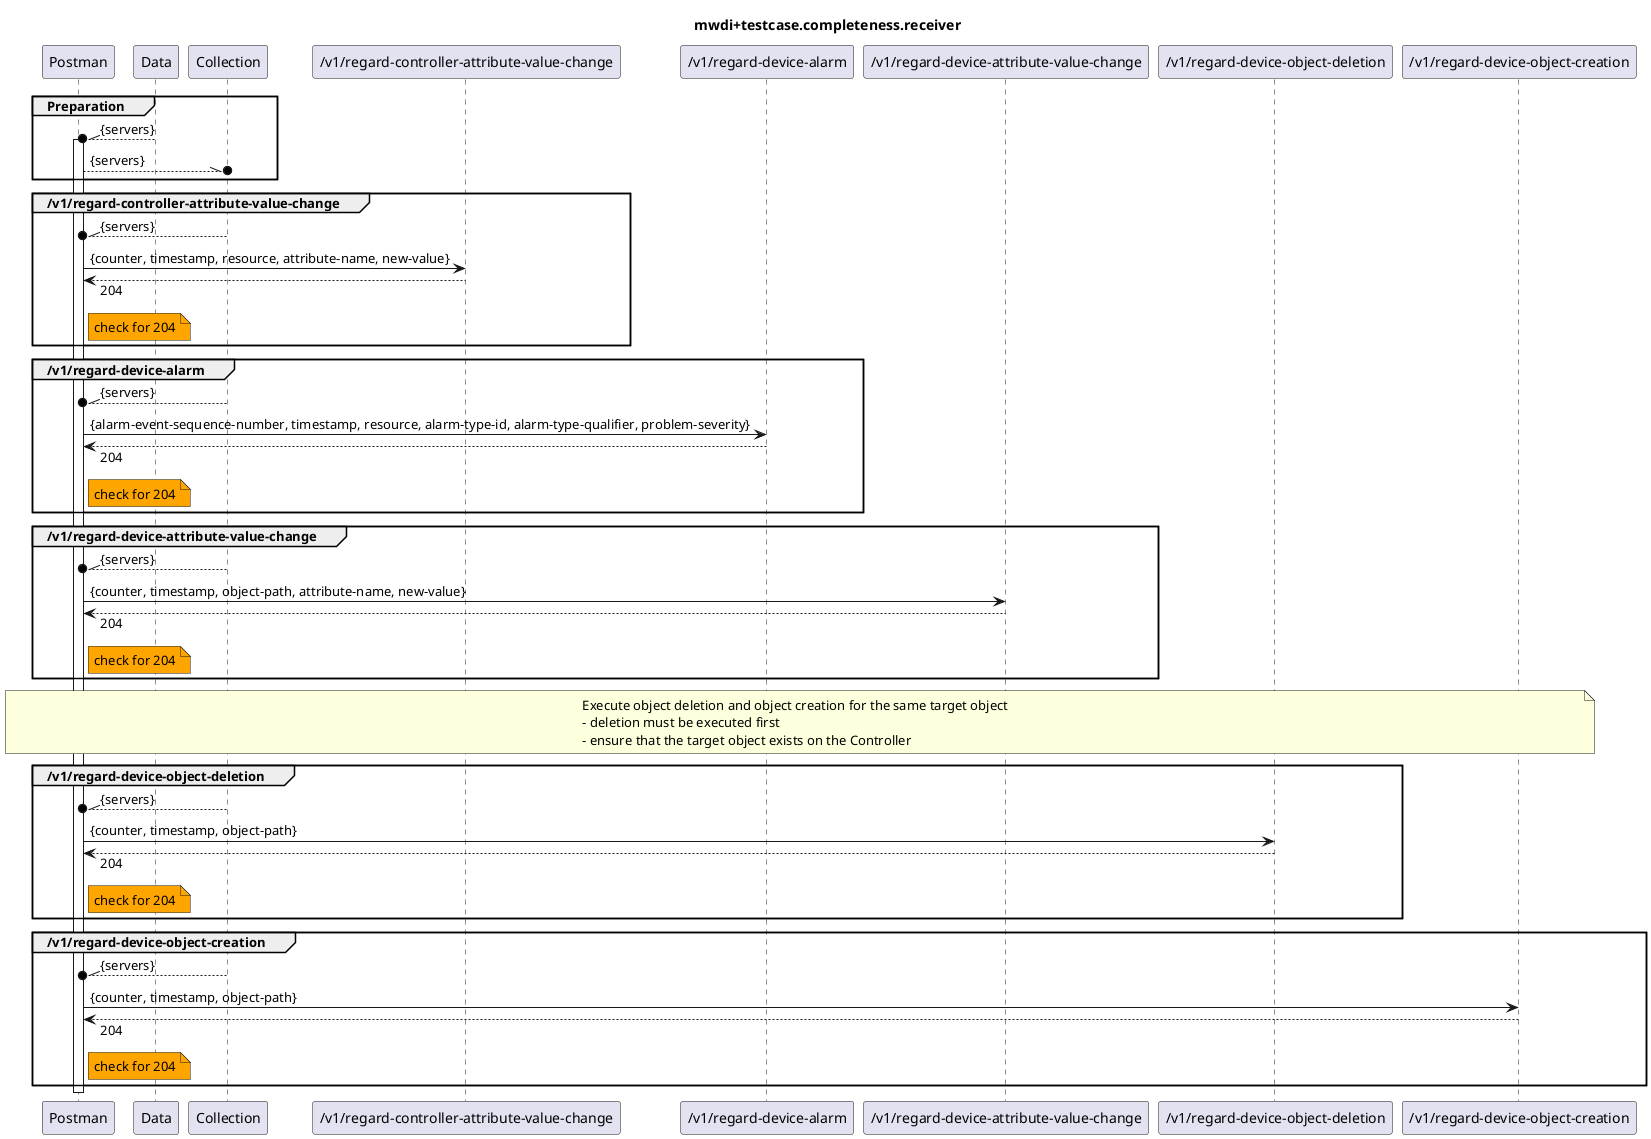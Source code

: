 @startuml mwdi+diagram.completeness.receiver
skinparam responseMessageBelowArrow true

title
mwdi+testcase.completeness.receiver
end title

participant "Postman" as Postman
participant "Data" as Data
participant "Collection" as Collection

participant "/v1/regard-controller-attribute-value-change" as RCAVC
participant "/v1/regard-device-alarm" as RDA
participant "/v1/regard-device-attribute-value-change" as RDAVC
participant "/v1/regard-device-object-deletion" as RDOD
participant "/v1/regard-device-object-creation" as RDOC

group Preparation
  Data --\\o Postman : {servers}
  activate Postman
  Postman --\\o Collection : {servers}
end

group /v1/regard-controller-attribute-value-change
  Collection --\\o Postman : {servers}
  Postman -> RCAVC : {counter, timestamp, resource, attribute-name, new-value}
  Postman <-- RCAVC : 204
  note right Postman #Orange
    check for 204
  end note
end

group /v1/regard-device-alarm
  Collection --\\o Postman : {servers}
  Postman -> RDA : {alarm-event-sequence-number, timestamp, resource, alarm-type-id, alarm-type-qualifier, problem-severity}
  Postman <-- RDA : 204
  note right Postman #Orange
    check for 204
  end note
end

group /v1/regard-device-attribute-value-change
  Collection --\\o Postman : {servers}
  Postman -> RDAVC : {counter, timestamp, object-path, attribute-name, new-value}
  Postman <-- RDAVC : 204
  note right Postman #Orange
    check for 204
  end note
end

note over Postman, RDOC
  Execute object deletion and object creation for the same target object
  - deletion must be executed first
  - ensure that the target object exists on the Controller
end note

group /v1/regard-device-object-deletion
  Collection --\\o Postman : {servers}
  Postman -> RDOD : {counter, timestamp, object-path}
  Postman <-- RDOD : 204
  note right Postman #Orange
    check for 204
  end note
end

group /v1/regard-device-object-creation
  Collection --\\o Postman : {servers}
  Postman -> RDOC : {counter, timestamp, object-path}
  Postman <-- RDOC : 204
  note right Postman #Orange
    check for 204
  end note
end

deactivate Postman

@enduml

